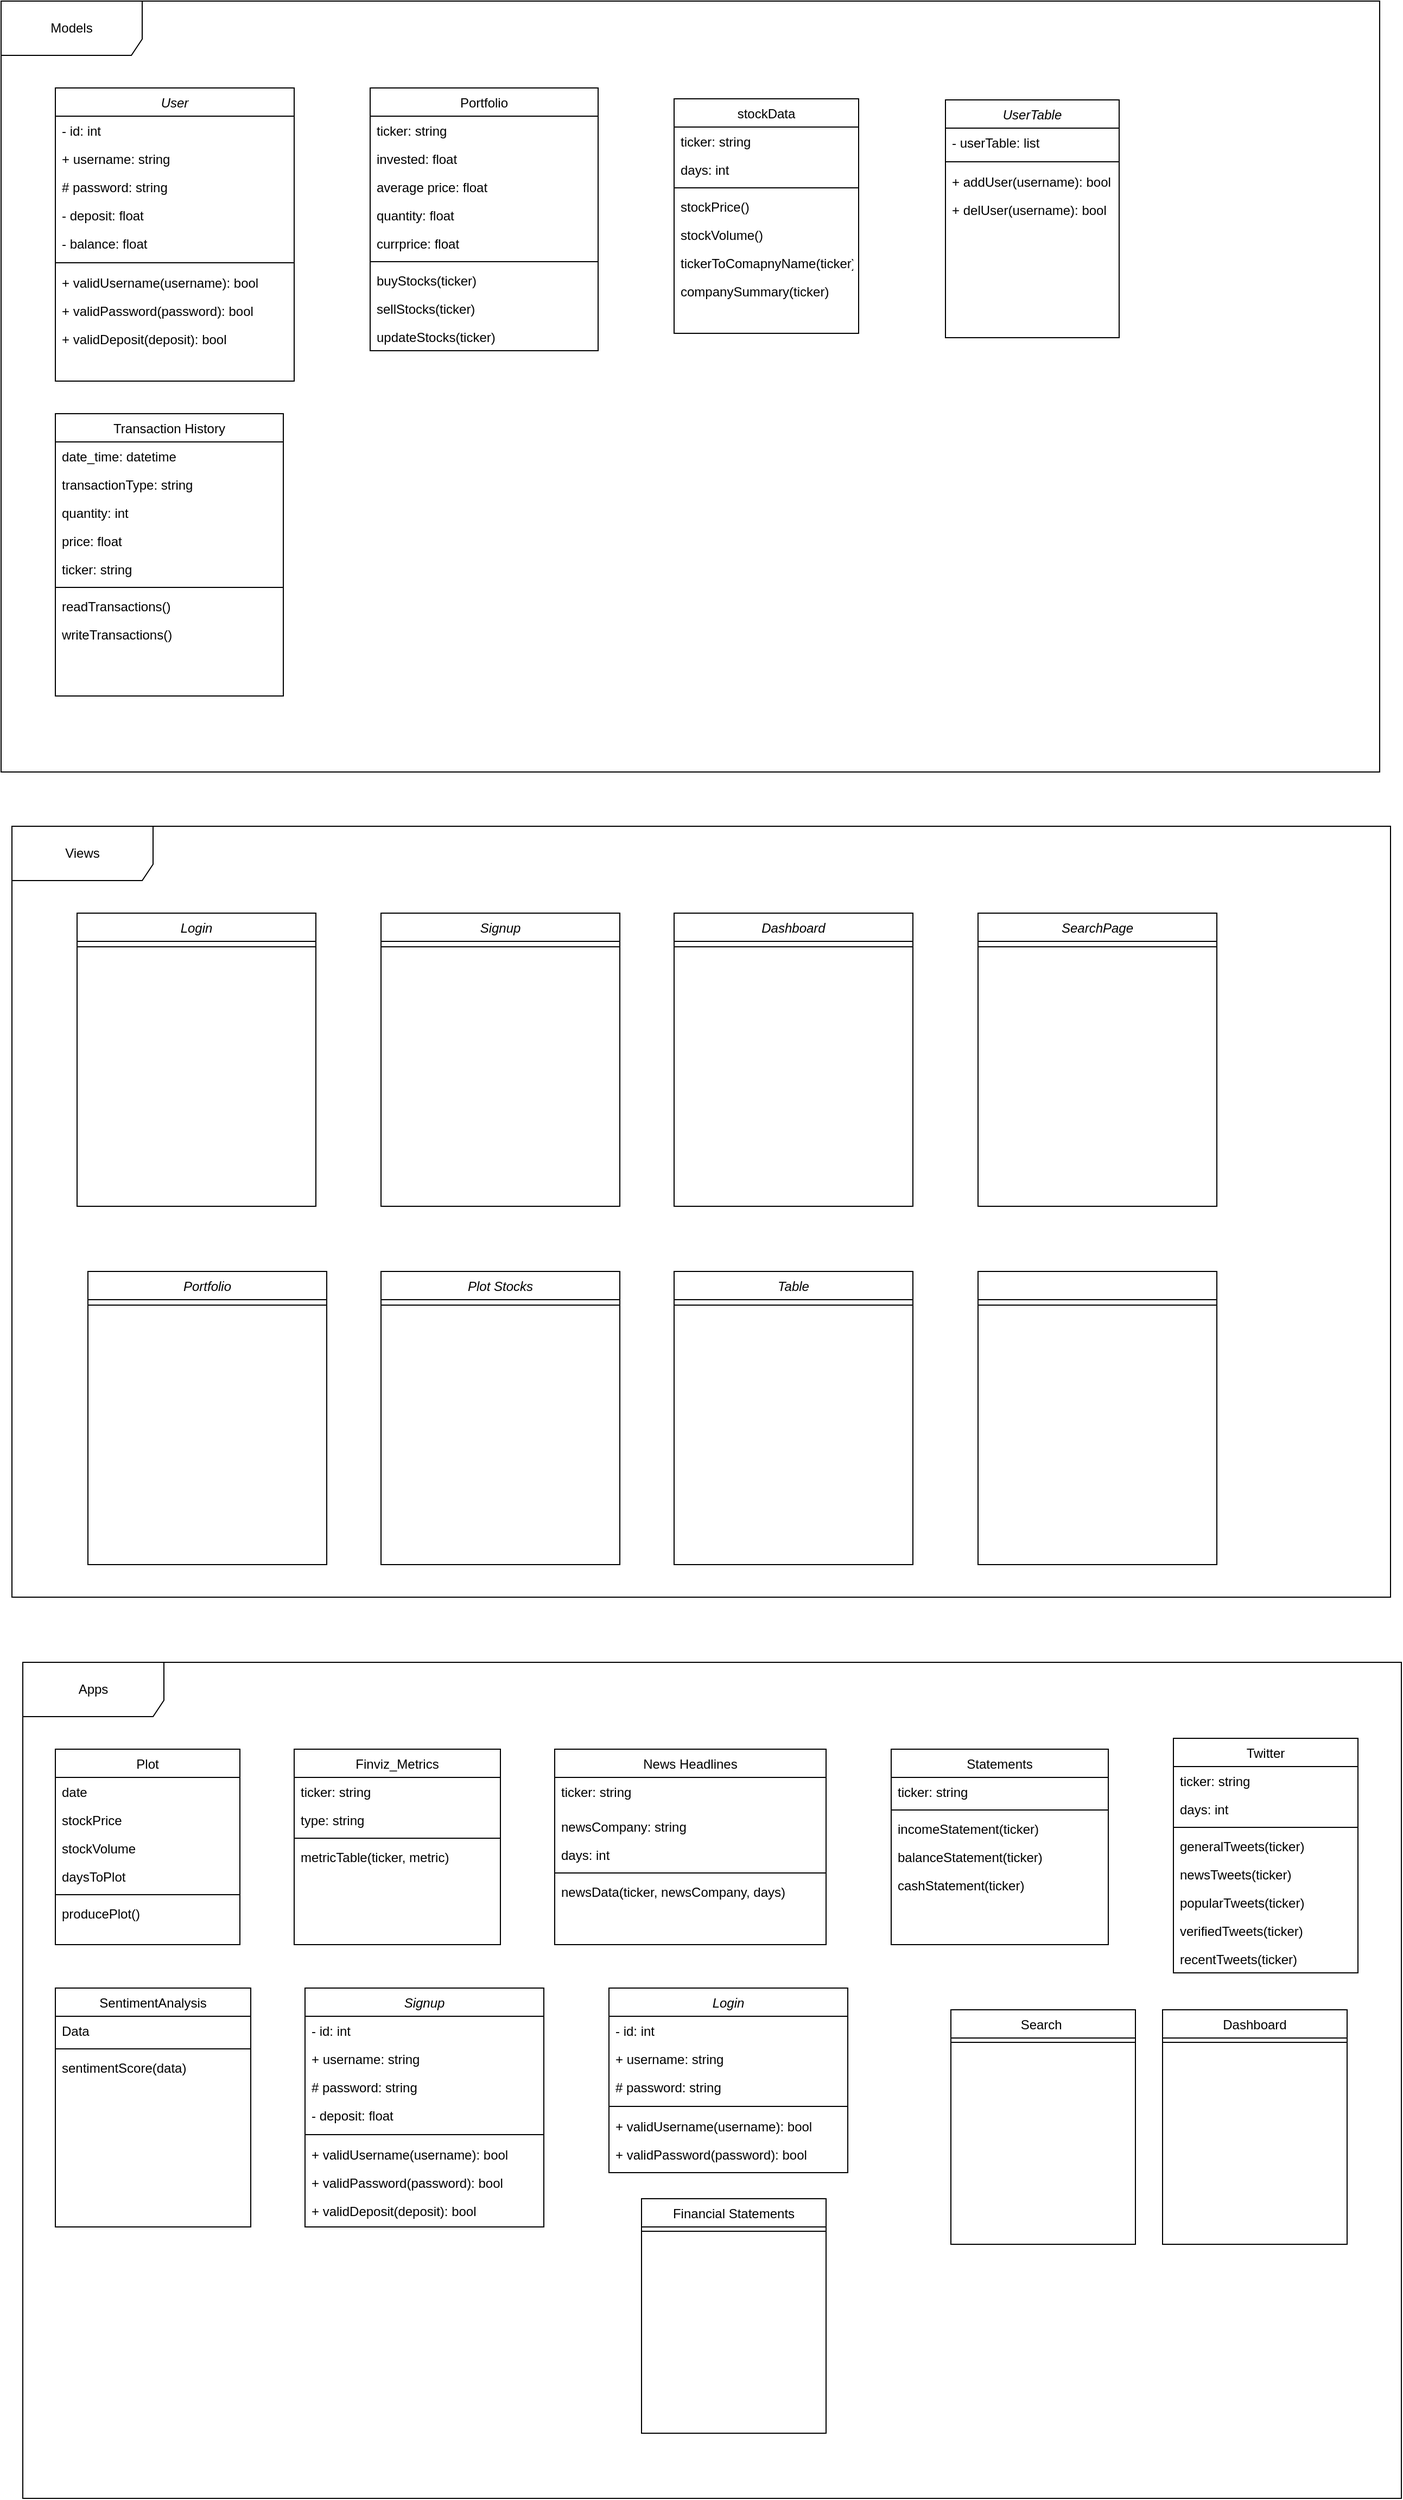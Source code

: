 <mxfile version="17.4.1" type="github">
  <diagram id="C5RBs43oDa-KdzZeNtuy" name="Page-1">
    <mxGraphModel dx="3527" dy="2120" grid="1" gridSize="10" guides="1" tooltips="1" connect="1" arrows="1" fold="1" page="1" pageScale="1" pageWidth="827" pageHeight="1169" math="0" shadow="0">
      <root>
        <mxCell id="WIyWlLk6GJQsqaUBKTNV-0" />
        <mxCell id="WIyWlLk6GJQsqaUBKTNV-1" parent="WIyWlLk6GJQsqaUBKTNV-0" />
        <mxCell id="1weRqugIdBJFa7zjLyVs-10" value="Models" style="shape=umlFrame;whiteSpace=wrap;html=1;hachureGap=4;width=130;height=50;" parent="WIyWlLk6GJQsqaUBKTNV-1" vertex="1">
          <mxGeometry x="-780" y="10" width="1270" height="710" as="geometry" />
        </mxCell>
        <mxCell id="1weRqugIdBJFa7zjLyVs-0" value="User" style="swimlane;fontStyle=2;align=center;verticalAlign=top;childLayout=stackLayout;horizontal=1;startSize=26;horizontalStack=0;resizeParent=1;resizeLast=0;collapsible=1;marginBottom=0;rounded=0;shadow=0;strokeWidth=1;" parent="WIyWlLk6GJQsqaUBKTNV-1" vertex="1">
          <mxGeometry x="-730" y="90" width="220" height="270" as="geometry">
            <mxRectangle x="220" y="120" width="160" height="26" as="alternateBounds" />
          </mxGeometry>
        </mxCell>
        <mxCell id="1weRqugIdBJFa7zjLyVs-1" value="- id: int" style="text;align=left;verticalAlign=top;spacingLeft=4;spacingRight=4;overflow=hidden;rotatable=0;points=[[0,0.5],[1,0.5]];portConstraint=eastwest;rounded=0;shadow=0;html=0;" parent="1weRqugIdBJFa7zjLyVs-0" vertex="1">
          <mxGeometry y="26" width="220" height="26" as="geometry" />
        </mxCell>
        <mxCell id="1weRqugIdBJFa7zjLyVs-2" value="+ username: string" style="text;align=left;verticalAlign=top;spacingLeft=4;spacingRight=4;overflow=hidden;rotatable=0;points=[[0,0.5],[1,0.5]];portConstraint=eastwest;" parent="1weRqugIdBJFa7zjLyVs-0" vertex="1">
          <mxGeometry y="52" width="220" height="26" as="geometry" />
        </mxCell>
        <mxCell id="1weRqugIdBJFa7zjLyVs-3" value="# password: string" style="text;align=left;verticalAlign=top;spacingLeft=4;spacingRight=4;overflow=hidden;rotatable=0;points=[[0,0.5],[1,0.5]];portConstraint=eastwest;rounded=0;shadow=0;html=0;" parent="1weRqugIdBJFa7zjLyVs-0" vertex="1">
          <mxGeometry y="78" width="220" height="26" as="geometry" />
        </mxCell>
        <mxCell id="1weRqugIdBJFa7zjLyVs-4" value="- deposit: float&#xa;" style="text;align=left;verticalAlign=top;spacingLeft=4;spacingRight=4;overflow=hidden;rotatable=0;points=[[0,0.5],[1,0.5]];portConstraint=eastwest;rounded=0;shadow=0;html=0;" parent="1weRqugIdBJFa7zjLyVs-0" vertex="1">
          <mxGeometry y="104" width="220" height="26" as="geometry" />
        </mxCell>
        <mxCell id="1weRqugIdBJFa7zjLyVs-11" value="- balance: float" style="text;align=left;verticalAlign=top;spacingLeft=4;spacingRight=4;overflow=hidden;rotatable=0;points=[[0,0.5],[1,0.5]];portConstraint=eastwest;rounded=0;shadow=0;html=0;" parent="1weRqugIdBJFa7zjLyVs-0" vertex="1">
          <mxGeometry y="130" width="220" height="26" as="geometry" />
        </mxCell>
        <mxCell id="1weRqugIdBJFa7zjLyVs-5" value="" style="line;html=1;strokeWidth=1;align=left;verticalAlign=middle;spacingTop=-1;spacingLeft=3;spacingRight=3;rotatable=0;labelPosition=right;points=[];portConstraint=eastwest;" parent="1weRqugIdBJFa7zjLyVs-0" vertex="1">
          <mxGeometry y="156" width="220" height="10" as="geometry" />
        </mxCell>
        <mxCell id="1weRqugIdBJFa7zjLyVs-6" value="+ validUsername(username): bool&#xa;" style="text;align=left;verticalAlign=top;spacingLeft=4;spacingRight=4;overflow=hidden;rotatable=0;points=[[0,0.5],[1,0.5]];portConstraint=eastwest;" parent="1weRqugIdBJFa7zjLyVs-0" vertex="1">
          <mxGeometry y="166" width="220" height="26" as="geometry" />
        </mxCell>
        <mxCell id="1weRqugIdBJFa7zjLyVs-7" value="+ validPassword(password): bool&#xa;" style="text;align=left;verticalAlign=top;spacingLeft=4;spacingRight=4;overflow=hidden;rotatable=0;points=[[0,0.5],[1,0.5]];portConstraint=eastwest;" parent="1weRqugIdBJFa7zjLyVs-0" vertex="1">
          <mxGeometry y="192" width="220" height="26" as="geometry" />
        </mxCell>
        <mxCell id="1weRqugIdBJFa7zjLyVs-8" value="+ validDeposit(deposit): bool&#xa;" style="text;align=left;verticalAlign=top;spacingLeft=4;spacingRight=4;overflow=hidden;rotatable=0;points=[[0,0.5],[1,0.5]];portConstraint=eastwest;" parent="1weRqugIdBJFa7zjLyVs-0" vertex="1">
          <mxGeometry y="218" width="220" height="26" as="geometry" />
        </mxCell>
        <mxCell id="1weRqugIdBJFa7zjLyVs-22" value="Portfolio&#xa;" style="swimlane;fontStyle=0;align=center;verticalAlign=top;childLayout=stackLayout;horizontal=1;startSize=26;horizontalStack=0;resizeParent=1;resizeLast=0;collapsible=1;marginBottom=0;rounded=0;shadow=0;strokeWidth=1;" parent="WIyWlLk6GJQsqaUBKTNV-1" vertex="1">
          <mxGeometry x="-440" y="90" width="210" height="242" as="geometry">
            <mxRectangle x="550" y="140" width="160" height="26" as="alternateBounds" />
          </mxGeometry>
        </mxCell>
        <mxCell id="1weRqugIdBJFa7zjLyVs-23" value="ticker: string" style="text;align=left;verticalAlign=top;spacingLeft=4;spacingRight=4;overflow=hidden;rotatable=0;points=[[0,0.5],[1,0.5]];portConstraint=eastwest;" parent="1weRqugIdBJFa7zjLyVs-22" vertex="1">
          <mxGeometry y="26" width="210" height="26" as="geometry" />
        </mxCell>
        <mxCell id="1weRqugIdBJFa7zjLyVs-24" value="invested: float" style="text;align=left;verticalAlign=top;spacingLeft=4;spacingRight=4;overflow=hidden;rotatable=0;points=[[0,0.5],[1,0.5]];portConstraint=eastwest;rounded=0;shadow=0;html=0;" parent="1weRqugIdBJFa7zjLyVs-22" vertex="1">
          <mxGeometry y="52" width="210" height="26" as="geometry" />
        </mxCell>
        <mxCell id="1weRqugIdBJFa7zjLyVs-25" value="average price: float" style="text;align=left;verticalAlign=top;spacingLeft=4;spacingRight=4;overflow=hidden;rotatable=0;points=[[0,0.5],[1,0.5]];portConstraint=eastwest;rounded=0;shadow=0;html=0;" parent="1weRqugIdBJFa7zjLyVs-22" vertex="1">
          <mxGeometry y="78" width="210" height="26" as="geometry" />
        </mxCell>
        <mxCell id="1weRqugIdBJFa7zjLyVs-26" value="quantity: float" style="text;align=left;verticalAlign=top;spacingLeft=4;spacingRight=4;overflow=hidden;rotatable=0;points=[[0,0.5],[1,0.5]];portConstraint=eastwest;rounded=0;shadow=0;html=0;" parent="1weRqugIdBJFa7zjLyVs-22" vertex="1">
          <mxGeometry y="104" width="210" height="26" as="geometry" />
        </mxCell>
        <mxCell id="1weRqugIdBJFa7zjLyVs-27" value="currprice: float" style="text;align=left;verticalAlign=top;spacingLeft=4;spacingRight=4;overflow=hidden;rotatable=0;points=[[0,0.5],[1,0.5]];portConstraint=eastwest;rounded=0;shadow=0;html=0;" parent="1weRqugIdBJFa7zjLyVs-22" vertex="1">
          <mxGeometry y="130" width="210" height="26" as="geometry" />
        </mxCell>
        <mxCell id="1weRqugIdBJFa7zjLyVs-28" value="" style="line;html=1;strokeWidth=1;align=left;verticalAlign=middle;spacingTop=-1;spacingLeft=3;spacingRight=3;rotatable=0;labelPosition=right;points=[];portConstraint=eastwest;" parent="1weRqugIdBJFa7zjLyVs-22" vertex="1">
          <mxGeometry y="156" width="210" height="8" as="geometry" />
        </mxCell>
        <mxCell id="1weRqugIdBJFa7zjLyVs-29" value="buyStocks(ticker)" style="text;align=left;verticalAlign=top;spacingLeft=4;spacingRight=4;overflow=hidden;rotatable=0;points=[[0,0.5],[1,0.5]];portConstraint=eastwest;" parent="1weRqugIdBJFa7zjLyVs-22" vertex="1">
          <mxGeometry y="164" width="210" height="26" as="geometry" />
        </mxCell>
        <mxCell id="1weRqugIdBJFa7zjLyVs-30" value="sellStocks(ticker)" style="text;align=left;verticalAlign=top;spacingLeft=4;spacingRight=4;overflow=hidden;rotatable=0;points=[[0,0.5],[1,0.5]];portConstraint=eastwest;" parent="1weRqugIdBJFa7zjLyVs-22" vertex="1">
          <mxGeometry y="190" width="210" height="26" as="geometry" />
        </mxCell>
        <mxCell id="1weRqugIdBJFa7zjLyVs-31" value="updateStocks(ticker)" style="text;align=left;verticalAlign=top;spacingLeft=4;spacingRight=4;overflow=hidden;rotatable=0;points=[[0,0.5],[1,0.5]];portConstraint=eastwest;" parent="1weRqugIdBJFa7zjLyVs-22" vertex="1">
          <mxGeometry y="216" width="210" height="26" as="geometry" />
        </mxCell>
        <mxCell id="1weRqugIdBJFa7zjLyVs-33" value="stockData" style="swimlane;fontStyle=0;align=center;verticalAlign=top;childLayout=stackLayout;horizontal=1;startSize=26;horizontalStack=0;resizeParent=1;resizeLast=0;collapsible=1;marginBottom=0;rounded=0;shadow=0;strokeWidth=1;" parent="WIyWlLk6GJQsqaUBKTNV-1" vertex="1">
          <mxGeometry x="-160" y="100" width="170" height="216" as="geometry">
            <mxRectangle x="340" y="380" width="170" height="26" as="alternateBounds" />
          </mxGeometry>
        </mxCell>
        <mxCell id="1weRqugIdBJFa7zjLyVs-34" value="ticker: string" style="text;align=left;verticalAlign=top;spacingLeft=4;spacingRight=4;overflow=hidden;rotatable=0;points=[[0,0.5],[1,0.5]];portConstraint=eastwest;" parent="1weRqugIdBJFa7zjLyVs-33" vertex="1">
          <mxGeometry y="26" width="170" height="26" as="geometry" />
        </mxCell>
        <mxCell id="1weRqugIdBJFa7zjLyVs-35" value="days: int" style="text;align=left;verticalAlign=top;spacingLeft=4;spacingRight=4;overflow=hidden;rotatable=0;points=[[0,0.5],[1,0.5]];portConstraint=eastwest;" parent="1weRqugIdBJFa7zjLyVs-33" vertex="1">
          <mxGeometry y="52" width="170" height="26" as="geometry" />
        </mxCell>
        <mxCell id="1weRqugIdBJFa7zjLyVs-36" value="" style="line;html=1;strokeWidth=1;align=left;verticalAlign=middle;spacingTop=-1;spacingLeft=3;spacingRight=3;rotatable=0;labelPosition=right;points=[];portConstraint=eastwest;" parent="1weRqugIdBJFa7zjLyVs-33" vertex="1">
          <mxGeometry y="78" width="170" height="8" as="geometry" />
        </mxCell>
        <mxCell id="1weRqugIdBJFa7zjLyVs-37" value="stockPrice()" style="text;align=left;verticalAlign=top;spacingLeft=4;spacingRight=4;overflow=hidden;rotatable=0;points=[[0,0.5],[1,0.5]];portConstraint=eastwest;" parent="1weRqugIdBJFa7zjLyVs-33" vertex="1">
          <mxGeometry y="86" width="170" height="26" as="geometry" />
        </mxCell>
        <mxCell id="1weRqugIdBJFa7zjLyVs-38" value="stockVolume()" style="text;align=left;verticalAlign=top;spacingLeft=4;spacingRight=4;overflow=hidden;rotatable=0;points=[[0,0.5],[1,0.5]];portConstraint=eastwest;" parent="1weRqugIdBJFa7zjLyVs-33" vertex="1">
          <mxGeometry y="112" width="170" height="26" as="geometry" />
        </mxCell>
        <mxCell id="1weRqugIdBJFa7zjLyVs-39" value="tickerToComapnyName(ticker)" style="text;align=left;verticalAlign=top;spacingLeft=4;spacingRight=4;overflow=hidden;rotatable=0;points=[[0,0.5],[1,0.5]];portConstraint=eastwest;" parent="1weRqugIdBJFa7zjLyVs-33" vertex="1">
          <mxGeometry y="138" width="170" height="26" as="geometry" />
        </mxCell>
        <mxCell id="1weRqugIdBJFa7zjLyVs-40" value="companySummary(ticker)" style="text;align=left;verticalAlign=top;spacingLeft=4;spacingRight=4;overflow=hidden;rotatable=0;points=[[0,0.5],[1,0.5]];portConstraint=eastwest;" parent="1weRqugIdBJFa7zjLyVs-33" vertex="1">
          <mxGeometry y="164" width="170" height="26" as="geometry" />
        </mxCell>
        <mxCell id="1weRqugIdBJFa7zjLyVs-41" value="UserTable" style="swimlane;fontStyle=2;align=center;verticalAlign=top;childLayout=stackLayout;horizontal=1;startSize=26;horizontalStack=0;resizeParent=1;resizeLast=0;collapsible=1;marginBottom=0;rounded=0;shadow=0;strokeWidth=1;" parent="WIyWlLk6GJQsqaUBKTNV-1" vertex="1">
          <mxGeometry x="90" y="101" width="160" height="219" as="geometry">
            <mxRectangle x="220" y="120" width="160" height="26" as="alternateBounds" />
          </mxGeometry>
        </mxCell>
        <mxCell id="1weRqugIdBJFa7zjLyVs-42" value="- userTable: list" style="text;align=left;verticalAlign=top;spacingLeft=4;spacingRight=4;overflow=hidden;rotatable=0;points=[[0,0.5],[1,0.5]];portConstraint=eastwest;rounded=0;shadow=0;html=0;" parent="1weRqugIdBJFa7zjLyVs-41" vertex="1">
          <mxGeometry y="26" width="160" height="26" as="geometry" />
        </mxCell>
        <mxCell id="1weRqugIdBJFa7zjLyVs-43" value="" style="line;html=1;strokeWidth=1;align=left;verticalAlign=middle;spacingTop=-1;spacingLeft=3;spacingRight=3;rotatable=0;labelPosition=right;points=[];portConstraint=eastwest;" parent="1weRqugIdBJFa7zjLyVs-41" vertex="1">
          <mxGeometry y="52" width="160" height="10" as="geometry" />
        </mxCell>
        <mxCell id="1weRqugIdBJFa7zjLyVs-44" value="+ addUser(username): bool&#xa;" style="text;align=left;verticalAlign=top;spacingLeft=4;spacingRight=4;overflow=hidden;rotatable=0;points=[[0,0.5],[1,0.5]];portConstraint=eastwest;" parent="1weRqugIdBJFa7zjLyVs-41" vertex="1">
          <mxGeometry y="62" width="160" height="26" as="geometry" />
        </mxCell>
        <mxCell id="1weRqugIdBJFa7zjLyVs-45" value="+ delUser(username): bool&#xa;" style="text;align=left;verticalAlign=top;spacingLeft=4;spacingRight=4;overflow=hidden;rotatable=0;points=[[0,0.5],[1,0.5]];portConstraint=eastwest;" parent="1weRqugIdBJFa7zjLyVs-41" vertex="1">
          <mxGeometry y="88" width="160" height="26" as="geometry" />
        </mxCell>
        <mxCell id="1weRqugIdBJFa7zjLyVs-46" value="Views" style="shape=umlFrame;whiteSpace=wrap;html=1;hachureGap=4;width=130;height=50;" parent="WIyWlLk6GJQsqaUBKTNV-1" vertex="1">
          <mxGeometry x="-770" y="770" width="1270" height="710" as="geometry" />
        </mxCell>
        <mxCell id="1weRqugIdBJFa7zjLyVs-47" value="Portfolio" style="swimlane;fontStyle=2;align=center;verticalAlign=top;childLayout=stackLayout;horizontal=1;startSize=26;horizontalStack=0;resizeParent=1;resizeLast=0;collapsible=1;marginBottom=0;rounded=0;shadow=0;strokeWidth=1;" parent="WIyWlLk6GJQsqaUBKTNV-1" vertex="1">
          <mxGeometry x="-700" y="1180" width="220" height="270" as="geometry">
            <mxRectangle x="220" y="120" width="160" height="26" as="alternateBounds" />
          </mxGeometry>
        </mxCell>
        <mxCell id="1weRqugIdBJFa7zjLyVs-54" value="" style="line;html=1;strokeWidth=1;align=left;verticalAlign=middle;spacingTop=-1;spacingLeft=3;spacingRight=3;rotatable=0;labelPosition=right;points=[];portConstraint=eastwest;" parent="1weRqugIdBJFa7zjLyVs-47" vertex="1">
          <mxGeometry y="26" width="220" height="10" as="geometry" />
        </mxCell>
        <mxCell id="1weRqugIdBJFa7zjLyVs-81" value="Login" style="swimlane;fontStyle=2;align=center;verticalAlign=top;childLayout=stackLayout;horizontal=1;startSize=26;horizontalStack=0;resizeParent=1;resizeLast=0;collapsible=1;marginBottom=0;rounded=0;shadow=0;strokeWidth=1;" parent="WIyWlLk6GJQsqaUBKTNV-1" vertex="1">
          <mxGeometry x="-710" y="850" width="220" height="270" as="geometry">
            <mxRectangle x="220" y="120" width="160" height="26" as="alternateBounds" />
          </mxGeometry>
        </mxCell>
        <mxCell id="1weRqugIdBJFa7zjLyVs-82" value="" style="line;html=1;strokeWidth=1;align=left;verticalAlign=middle;spacingTop=-1;spacingLeft=3;spacingRight=3;rotatable=0;labelPosition=right;points=[];portConstraint=eastwest;" parent="1weRqugIdBJFa7zjLyVs-81" vertex="1">
          <mxGeometry y="26" width="220" height="10" as="geometry" />
        </mxCell>
        <mxCell id="1weRqugIdBJFa7zjLyVs-83" value="Signup" style="swimlane;fontStyle=2;align=center;verticalAlign=top;childLayout=stackLayout;horizontal=1;startSize=26;horizontalStack=0;resizeParent=1;resizeLast=0;collapsible=1;marginBottom=0;rounded=0;shadow=0;strokeWidth=1;" parent="WIyWlLk6GJQsqaUBKTNV-1" vertex="1">
          <mxGeometry x="-430" y="850" width="220" height="270" as="geometry">
            <mxRectangle x="220" y="120" width="160" height="26" as="alternateBounds" />
          </mxGeometry>
        </mxCell>
        <mxCell id="1weRqugIdBJFa7zjLyVs-84" value="" style="line;html=1;strokeWidth=1;align=left;verticalAlign=middle;spacingTop=-1;spacingLeft=3;spacingRight=3;rotatable=0;labelPosition=right;points=[];portConstraint=eastwest;" parent="1weRqugIdBJFa7zjLyVs-83" vertex="1">
          <mxGeometry y="26" width="220" height="10" as="geometry" />
        </mxCell>
        <mxCell id="1weRqugIdBJFa7zjLyVs-85" value="SearchPage" style="swimlane;fontStyle=2;align=center;verticalAlign=top;childLayout=stackLayout;horizontal=1;startSize=26;horizontalStack=0;resizeParent=1;resizeLast=0;collapsible=1;marginBottom=0;rounded=0;shadow=0;strokeWidth=1;" parent="WIyWlLk6GJQsqaUBKTNV-1" vertex="1">
          <mxGeometry x="120" y="850" width="220" height="270" as="geometry">
            <mxRectangle x="220" y="120" width="160" height="26" as="alternateBounds" />
          </mxGeometry>
        </mxCell>
        <mxCell id="1weRqugIdBJFa7zjLyVs-86" value="" style="line;html=1;strokeWidth=1;align=left;verticalAlign=middle;spacingTop=-1;spacingLeft=3;spacingRight=3;rotatable=0;labelPosition=right;points=[];portConstraint=eastwest;" parent="1weRqugIdBJFa7zjLyVs-85" vertex="1">
          <mxGeometry y="26" width="220" height="10" as="geometry" />
        </mxCell>
        <mxCell id="1weRqugIdBJFa7zjLyVs-87" value="Dashboard" style="swimlane;fontStyle=2;align=center;verticalAlign=top;childLayout=stackLayout;horizontal=1;startSize=26;horizontalStack=0;resizeParent=1;resizeLast=0;collapsible=1;marginBottom=0;rounded=0;shadow=0;strokeWidth=1;" parent="WIyWlLk6GJQsqaUBKTNV-1" vertex="1">
          <mxGeometry x="-160" y="850" width="220" height="270" as="geometry">
            <mxRectangle x="220" y="120" width="160" height="26" as="alternateBounds" />
          </mxGeometry>
        </mxCell>
        <mxCell id="1weRqugIdBJFa7zjLyVs-88" value="" style="line;html=1;strokeWidth=1;align=left;verticalAlign=middle;spacingTop=-1;spacingLeft=3;spacingRight=3;rotatable=0;labelPosition=right;points=[];portConstraint=eastwest;" parent="1weRqugIdBJFa7zjLyVs-87" vertex="1">
          <mxGeometry y="26" width="220" height="10" as="geometry" />
        </mxCell>
        <mxCell id="1weRqugIdBJFa7zjLyVs-90" value="Apps" style="shape=umlFrame;whiteSpace=wrap;html=1;hachureGap=4;width=130;height=50;" parent="WIyWlLk6GJQsqaUBKTNV-1" vertex="1">
          <mxGeometry x="-760" y="1540" width="1270" height="770" as="geometry" />
        </mxCell>
        <mxCell id="1weRqugIdBJFa7zjLyVs-91" value="Plot" style="swimlane;fontStyle=0;align=center;verticalAlign=top;childLayout=stackLayout;horizontal=1;startSize=26;horizontalStack=0;resizeParent=1;resizeLast=0;collapsible=1;marginBottom=0;rounded=0;shadow=0;strokeWidth=1;" parent="WIyWlLk6GJQsqaUBKTNV-1" vertex="1">
          <mxGeometry x="-730" y="1620" width="170" height="180" as="geometry">
            <mxRectangle x="340" y="380" width="170" height="26" as="alternateBounds" />
          </mxGeometry>
        </mxCell>
        <mxCell id="1weRqugIdBJFa7zjLyVs-92" value="date" style="text;align=left;verticalAlign=top;spacingLeft=4;spacingRight=4;overflow=hidden;rotatable=0;points=[[0,0.5],[1,0.5]];portConstraint=eastwest;" parent="1weRqugIdBJFa7zjLyVs-91" vertex="1">
          <mxGeometry y="26" width="170" height="26" as="geometry" />
        </mxCell>
        <mxCell id="1weRqugIdBJFa7zjLyVs-93" value="stockPrice" style="text;align=left;verticalAlign=top;spacingLeft=4;spacingRight=4;overflow=hidden;rotatable=0;points=[[0,0.5],[1,0.5]];portConstraint=eastwest;" parent="1weRqugIdBJFa7zjLyVs-91" vertex="1">
          <mxGeometry y="52" width="170" height="26" as="geometry" />
        </mxCell>
        <mxCell id="1weRqugIdBJFa7zjLyVs-94" value="stockVolume" style="text;align=left;verticalAlign=top;spacingLeft=4;spacingRight=4;overflow=hidden;rotatable=0;points=[[0,0.5],[1,0.5]];portConstraint=eastwest;" parent="1weRqugIdBJFa7zjLyVs-91" vertex="1">
          <mxGeometry y="78" width="170" height="26" as="geometry" />
        </mxCell>
        <mxCell id="1weRqugIdBJFa7zjLyVs-95" value="daysToPlot" style="text;align=left;verticalAlign=top;spacingLeft=4;spacingRight=4;overflow=hidden;rotatable=0;points=[[0,0.5],[1,0.5]];portConstraint=eastwest;" parent="1weRqugIdBJFa7zjLyVs-91" vertex="1">
          <mxGeometry y="104" width="170" height="26" as="geometry" />
        </mxCell>
        <mxCell id="1weRqugIdBJFa7zjLyVs-96" value="" style="line;html=1;strokeWidth=1;align=left;verticalAlign=middle;spacingTop=-1;spacingLeft=3;spacingRight=3;rotatable=0;labelPosition=right;points=[];portConstraint=eastwest;" parent="1weRqugIdBJFa7zjLyVs-91" vertex="1">
          <mxGeometry y="130" width="170" height="8" as="geometry" />
        </mxCell>
        <mxCell id="1weRqugIdBJFa7zjLyVs-97" value="producePlot()" style="text;align=left;verticalAlign=top;spacingLeft=4;spacingRight=4;overflow=hidden;rotatable=0;points=[[0,0.5],[1,0.5]];portConstraint=eastwest;" parent="1weRqugIdBJFa7zjLyVs-91" vertex="1">
          <mxGeometry y="138" width="170" height="26" as="geometry" />
        </mxCell>
        <mxCell id="1weRqugIdBJFa7zjLyVs-98" value="News Headlines" style="swimlane;fontStyle=0;align=center;verticalAlign=top;childLayout=stackLayout;horizontal=1;startSize=26;horizontalStack=0;resizeParent=1;resizeLast=0;collapsible=1;marginBottom=0;rounded=0;shadow=0;strokeWidth=1;" parent="WIyWlLk6GJQsqaUBKTNV-1" vertex="1">
          <mxGeometry x="-270" y="1620" width="250" height="180" as="geometry">
            <mxRectangle x="340" y="380" width="170" height="26" as="alternateBounds" />
          </mxGeometry>
        </mxCell>
        <mxCell id="1weRqugIdBJFa7zjLyVs-99" value="ticker: string" style="text;align=left;verticalAlign=top;spacingLeft=4;spacingRight=4;overflow=hidden;rotatable=0;points=[[0,0.5],[1,0.5]];portConstraint=eastwest;" parent="1weRqugIdBJFa7zjLyVs-98" vertex="1">
          <mxGeometry y="26" width="250" height="32" as="geometry" />
        </mxCell>
        <mxCell id="1weRqugIdBJFa7zjLyVs-100" value="newsCompany: string" style="text;align=left;verticalAlign=top;spacingLeft=4;spacingRight=4;overflow=hidden;rotatable=0;points=[[0,0.5],[1,0.5]];portConstraint=eastwest;" parent="1weRqugIdBJFa7zjLyVs-98" vertex="1">
          <mxGeometry y="58" width="250" height="26" as="geometry" />
        </mxCell>
        <mxCell id="1weRqugIdBJFa7zjLyVs-101" value="days: int" style="text;align=left;verticalAlign=top;spacingLeft=4;spacingRight=4;overflow=hidden;rotatable=0;points=[[0,0.5],[1,0.5]];portConstraint=eastwest;" parent="1weRqugIdBJFa7zjLyVs-98" vertex="1">
          <mxGeometry y="84" width="250" height="26" as="geometry" />
        </mxCell>
        <mxCell id="1weRqugIdBJFa7zjLyVs-102" value="" style="line;html=1;strokeWidth=1;align=left;verticalAlign=middle;spacingTop=-1;spacingLeft=3;spacingRight=3;rotatable=0;labelPosition=right;points=[];portConstraint=eastwest;" parent="1weRqugIdBJFa7zjLyVs-98" vertex="1">
          <mxGeometry y="110" width="250" height="8" as="geometry" />
        </mxCell>
        <mxCell id="1weRqugIdBJFa7zjLyVs-103" value="newsData(ticker, newsCompany, days)" style="text;align=left;verticalAlign=top;spacingLeft=4;spacingRight=4;overflow=hidden;rotatable=0;points=[[0,0.5],[1,0.5]];portConstraint=eastwest;" parent="1weRqugIdBJFa7zjLyVs-98" vertex="1">
          <mxGeometry y="118" width="250" height="26" as="geometry" />
        </mxCell>
        <mxCell id="1weRqugIdBJFa7zjLyVs-104" value="Statements" style="swimlane;fontStyle=0;align=center;verticalAlign=top;childLayout=stackLayout;horizontal=1;startSize=26;horizontalStack=0;resizeParent=1;resizeLast=0;collapsible=1;marginBottom=0;rounded=0;shadow=0;strokeWidth=1;" parent="WIyWlLk6GJQsqaUBKTNV-1" vertex="1">
          <mxGeometry x="40" y="1620" width="200" height="180" as="geometry">
            <mxRectangle x="340" y="380" width="170" height="26" as="alternateBounds" />
          </mxGeometry>
        </mxCell>
        <mxCell id="1weRqugIdBJFa7zjLyVs-105" value="ticker: string" style="text;align=left;verticalAlign=top;spacingLeft=4;spacingRight=4;overflow=hidden;rotatable=0;points=[[0,0.5],[1,0.5]];portConstraint=eastwest;" parent="1weRqugIdBJFa7zjLyVs-104" vertex="1">
          <mxGeometry y="26" width="200" height="26" as="geometry" />
        </mxCell>
        <mxCell id="1weRqugIdBJFa7zjLyVs-106" value="" style="line;html=1;strokeWidth=1;align=left;verticalAlign=middle;spacingTop=-1;spacingLeft=3;spacingRight=3;rotatable=0;labelPosition=right;points=[];portConstraint=eastwest;" parent="1weRqugIdBJFa7zjLyVs-104" vertex="1">
          <mxGeometry y="52" width="200" height="8" as="geometry" />
        </mxCell>
        <mxCell id="1weRqugIdBJFa7zjLyVs-107" value="incomeStatement(ticker)" style="text;align=left;verticalAlign=top;spacingLeft=4;spacingRight=4;overflow=hidden;rotatable=0;points=[[0,0.5],[1,0.5]];portConstraint=eastwest;" parent="1weRqugIdBJFa7zjLyVs-104" vertex="1">
          <mxGeometry y="60" width="200" height="26" as="geometry" />
        </mxCell>
        <mxCell id="1weRqugIdBJFa7zjLyVs-108" value="balanceStatement(ticker)" style="text;align=left;verticalAlign=top;spacingLeft=4;spacingRight=4;overflow=hidden;rotatable=0;points=[[0,0.5],[1,0.5]];portConstraint=eastwest;" parent="1weRqugIdBJFa7zjLyVs-104" vertex="1">
          <mxGeometry y="86" width="200" height="26" as="geometry" />
        </mxCell>
        <mxCell id="1weRqugIdBJFa7zjLyVs-109" value="cashStatement(ticker)" style="text;align=left;verticalAlign=top;spacingLeft=4;spacingRight=4;overflow=hidden;rotatable=0;points=[[0,0.5],[1,0.5]];portConstraint=eastwest;" parent="1weRqugIdBJFa7zjLyVs-104" vertex="1">
          <mxGeometry y="112" width="200" height="26" as="geometry" />
        </mxCell>
        <mxCell id="1weRqugIdBJFa7zjLyVs-110" value="Finviz_Metrics" style="swimlane;fontStyle=0;align=center;verticalAlign=top;childLayout=stackLayout;horizontal=1;startSize=26;horizontalStack=0;resizeParent=1;resizeLast=0;collapsible=1;marginBottom=0;rounded=0;shadow=0;strokeWidth=1;" parent="WIyWlLk6GJQsqaUBKTNV-1" vertex="1">
          <mxGeometry x="-510" y="1620" width="190" height="180" as="geometry">
            <mxRectangle x="340" y="380" width="170" height="26" as="alternateBounds" />
          </mxGeometry>
        </mxCell>
        <mxCell id="1weRqugIdBJFa7zjLyVs-111" value="ticker: string" style="text;align=left;verticalAlign=top;spacingLeft=4;spacingRight=4;overflow=hidden;rotatable=0;points=[[0,0.5],[1,0.5]];portConstraint=eastwest;" parent="1weRqugIdBJFa7zjLyVs-110" vertex="1">
          <mxGeometry y="26" width="190" height="26" as="geometry" />
        </mxCell>
        <mxCell id="1weRqugIdBJFa7zjLyVs-112" value="type: string" style="text;align=left;verticalAlign=top;spacingLeft=4;spacingRight=4;overflow=hidden;rotatable=0;points=[[0,0.5],[1,0.5]];portConstraint=eastwest;" parent="1weRqugIdBJFa7zjLyVs-110" vertex="1">
          <mxGeometry y="52" width="190" height="26" as="geometry" />
        </mxCell>
        <mxCell id="1weRqugIdBJFa7zjLyVs-113" value="" style="line;html=1;strokeWidth=1;align=left;verticalAlign=middle;spacingTop=-1;spacingLeft=3;spacingRight=3;rotatable=0;labelPosition=right;points=[];portConstraint=eastwest;" parent="1weRqugIdBJFa7zjLyVs-110" vertex="1">
          <mxGeometry y="78" width="190" height="8" as="geometry" />
        </mxCell>
        <mxCell id="1weRqugIdBJFa7zjLyVs-114" value="metricTable(ticker, metric)" style="text;align=left;verticalAlign=top;spacingLeft=4;spacingRight=4;overflow=hidden;rotatable=0;points=[[0,0.5],[1,0.5]];portConstraint=eastwest;" parent="1weRqugIdBJFa7zjLyVs-110" vertex="1">
          <mxGeometry y="86" width="190" height="26" as="geometry" />
        </mxCell>
        <mxCell id="1weRqugIdBJFa7zjLyVs-115" value="Twitter" style="swimlane;fontStyle=0;align=center;verticalAlign=top;childLayout=stackLayout;horizontal=1;startSize=26;horizontalStack=0;resizeParent=1;resizeLast=0;collapsible=1;marginBottom=0;rounded=0;shadow=0;strokeWidth=1;" parent="WIyWlLk6GJQsqaUBKTNV-1" vertex="1">
          <mxGeometry x="300" y="1610" width="170" height="216" as="geometry">
            <mxRectangle x="340" y="380" width="170" height="26" as="alternateBounds" />
          </mxGeometry>
        </mxCell>
        <mxCell id="1weRqugIdBJFa7zjLyVs-116" value="ticker: string" style="text;align=left;verticalAlign=top;spacingLeft=4;spacingRight=4;overflow=hidden;rotatable=0;points=[[0,0.5],[1,0.5]];portConstraint=eastwest;" parent="1weRqugIdBJFa7zjLyVs-115" vertex="1">
          <mxGeometry y="26" width="170" height="26" as="geometry" />
        </mxCell>
        <mxCell id="1weRqugIdBJFa7zjLyVs-117" value="days: int" style="text;align=left;verticalAlign=top;spacingLeft=4;spacingRight=4;overflow=hidden;rotatable=0;points=[[0,0.5],[1,0.5]];portConstraint=eastwest;" parent="1weRqugIdBJFa7zjLyVs-115" vertex="1">
          <mxGeometry y="52" width="170" height="26" as="geometry" />
        </mxCell>
        <mxCell id="1weRqugIdBJFa7zjLyVs-118" value="" style="line;html=1;strokeWidth=1;align=left;verticalAlign=middle;spacingTop=-1;spacingLeft=3;spacingRight=3;rotatable=0;labelPosition=right;points=[];portConstraint=eastwest;" parent="1weRqugIdBJFa7zjLyVs-115" vertex="1">
          <mxGeometry y="78" width="170" height="8" as="geometry" />
        </mxCell>
        <mxCell id="1weRqugIdBJFa7zjLyVs-119" value="generalTweets(ticker)" style="text;align=left;verticalAlign=top;spacingLeft=4;spacingRight=4;overflow=hidden;rotatable=0;points=[[0,0.5],[1,0.5]];portConstraint=eastwest;" parent="1weRqugIdBJFa7zjLyVs-115" vertex="1">
          <mxGeometry y="86" width="170" height="26" as="geometry" />
        </mxCell>
        <mxCell id="1weRqugIdBJFa7zjLyVs-120" value="newsTweets(ticker)" style="text;align=left;verticalAlign=top;spacingLeft=4;spacingRight=4;overflow=hidden;rotatable=0;points=[[0,0.5],[1,0.5]];portConstraint=eastwest;" parent="1weRqugIdBJFa7zjLyVs-115" vertex="1">
          <mxGeometry y="112" width="170" height="26" as="geometry" />
        </mxCell>
        <mxCell id="1weRqugIdBJFa7zjLyVs-121" value="popularTweets(ticker)" style="text;align=left;verticalAlign=top;spacingLeft=4;spacingRight=4;overflow=hidden;rotatable=0;points=[[0,0.5],[1,0.5]];portConstraint=eastwest;" parent="1weRqugIdBJFa7zjLyVs-115" vertex="1">
          <mxGeometry y="138" width="170" height="26" as="geometry" />
        </mxCell>
        <mxCell id="1weRqugIdBJFa7zjLyVs-122" value="verifiedTweets(ticker)" style="text;align=left;verticalAlign=top;spacingLeft=4;spacingRight=4;overflow=hidden;rotatable=0;points=[[0,0.5],[1,0.5]];portConstraint=eastwest;" parent="1weRqugIdBJFa7zjLyVs-115" vertex="1">
          <mxGeometry y="164" width="170" height="26" as="geometry" />
        </mxCell>
        <mxCell id="1weRqugIdBJFa7zjLyVs-123" value="recentTweets(ticker)" style="text;align=left;verticalAlign=top;spacingLeft=4;spacingRight=4;overflow=hidden;rotatable=0;points=[[0,0.5],[1,0.5]];portConstraint=eastwest;" parent="1weRqugIdBJFa7zjLyVs-115" vertex="1">
          <mxGeometry y="190" width="170" height="26" as="geometry" />
        </mxCell>
        <mxCell id="1weRqugIdBJFa7zjLyVs-124" value="SentimentAnalysis" style="swimlane;fontStyle=0;align=center;verticalAlign=top;childLayout=stackLayout;horizontal=1;startSize=26;horizontalStack=0;resizeParent=1;resizeLast=0;collapsible=1;marginBottom=0;rounded=0;shadow=0;strokeWidth=1;" parent="WIyWlLk6GJQsqaUBKTNV-1" vertex="1">
          <mxGeometry x="-730" y="1840" width="180" height="220" as="geometry">
            <mxRectangle x="130" y="380" width="160" height="26" as="alternateBounds" />
          </mxGeometry>
        </mxCell>
        <mxCell id="1weRqugIdBJFa7zjLyVs-125" value="Data" style="text;align=left;verticalAlign=top;spacingLeft=4;spacingRight=4;overflow=hidden;rotatable=0;points=[[0,0.5],[1,0.5]];portConstraint=eastwest;" parent="1weRqugIdBJFa7zjLyVs-124" vertex="1">
          <mxGeometry y="26" width="180" height="26" as="geometry" />
        </mxCell>
        <mxCell id="1weRqugIdBJFa7zjLyVs-126" value="" style="line;html=1;strokeWidth=1;align=left;verticalAlign=middle;spacingTop=-1;spacingLeft=3;spacingRight=3;rotatable=0;labelPosition=right;points=[];portConstraint=eastwest;" parent="1weRqugIdBJFa7zjLyVs-124" vertex="1">
          <mxGeometry y="52" width="180" height="8" as="geometry" />
        </mxCell>
        <mxCell id="1weRqugIdBJFa7zjLyVs-127" value="sentimentScore(data)" style="text;align=left;verticalAlign=top;spacingLeft=4;spacingRight=4;overflow=hidden;rotatable=0;points=[[0,0.5],[1,0.5]];portConstraint=eastwest;" parent="1weRqugIdBJFa7zjLyVs-124" vertex="1">
          <mxGeometry y="60" width="180" height="26" as="geometry" />
        </mxCell>
        <mxCell id="1weRqugIdBJFa7zjLyVs-128" value="Transaction History" style="swimlane;fontStyle=0;align=center;verticalAlign=top;childLayout=stackLayout;horizontal=1;startSize=26;horizontalStack=0;resizeParent=1;resizeLast=0;collapsible=1;marginBottom=0;rounded=0;shadow=0;strokeWidth=1;" parent="WIyWlLk6GJQsqaUBKTNV-1" vertex="1">
          <mxGeometry x="-730" y="390" width="210" height="260" as="geometry">
            <mxRectangle x="340" y="380" width="170" height="26" as="alternateBounds" />
          </mxGeometry>
        </mxCell>
        <mxCell id="1weRqugIdBJFa7zjLyVs-129" value="date_time: datetime" style="text;align=left;verticalAlign=top;spacingLeft=4;spacingRight=4;overflow=hidden;rotatable=0;points=[[0,0.5],[1,0.5]];portConstraint=eastwest;" parent="1weRqugIdBJFa7zjLyVs-128" vertex="1">
          <mxGeometry y="26" width="210" height="26" as="geometry" />
        </mxCell>
        <mxCell id="1weRqugIdBJFa7zjLyVs-130" value="transactionType: string" style="text;align=left;verticalAlign=top;spacingLeft=4;spacingRight=4;overflow=hidden;rotatable=0;points=[[0,0.5],[1,0.5]];portConstraint=eastwest;" parent="1weRqugIdBJFa7zjLyVs-128" vertex="1">
          <mxGeometry y="52" width="210" height="26" as="geometry" />
        </mxCell>
        <mxCell id="1weRqugIdBJFa7zjLyVs-131" value="quantity: int" style="text;align=left;verticalAlign=top;spacingLeft=4;spacingRight=4;overflow=hidden;rotatable=0;points=[[0,0.5],[1,0.5]];portConstraint=eastwest;" parent="1weRqugIdBJFa7zjLyVs-128" vertex="1">
          <mxGeometry y="78" width="210" height="26" as="geometry" />
        </mxCell>
        <mxCell id="1weRqugIdBJFa7zjLyVs-132" value="price: float" style="text;align=left;verticalAlign=top;spacingLeft=4;spacingRight=4;overflow=hidden;rotatable=0;points=[[0,0.5],[1,0.5]];portConstraint=eastwest;" parent="1weRqugIdBJFa7zjLyVs-128" vertex="1">
          <mxGeometry y="104" width="210" height="26" as="geometry" />
        </mxCell>
        <mxCell id="1weRqugIdBJFa7zjLyVs-133" value="ticker: string" style="text;align=left;verticalAlign=top;spacingLeft=4;spacingRight=4;overflow=hidden;rotatable=0;points=[[0,0.5],[1,0.5]];portConstraint=eastwest;" parent="1weRqugIdBJFa7zjLyVs-128" vertex="1">
          <mxGeometry y="130" width="210" height="26" as="geometry" />
        </mxCell>
        <mxCell id="1weRqugIdBJFa7zjLyVs-134" value="" style="line;html=1;strokeWidth=1;align=left;verticalAlign=middle;spacingTop=-1;spacingLeft=3;spacingRight=3;rotatable=0;labelPosition=right;points=[];portConstraint=eastwest;" parent="1weRqugIdBJFa7zjLyVs-128" vertex="1">
          <mxGeometry y="156" width="210" height="8" as="geometry" />
        </mxCell>
        <mxCell id="1weRqugIdBJFa7zjLyVs-135" value="readTransactions()" style="text;align=left;verticalAlign=top;spacingLeft=4;spacingRight=4;overflow=hidden;rotatable=0;points=[[0,0.5],[1,0.5]];portConstraint=eastwest;" parent="1weRqugIdBJFa7zjLyVs-128" vertex="1">
          <mxGeometry y="164" width="210" height="26" as="geometry" />
        </mxCell>
        <mxCell id="1weRqugIdBJFa7zjLyVs-136" value="writeTransactions()" style="text;align=left;verticalAlign=top;spacingLeft=4;spacingRight=4;overflow=hidden;rotatable=0;points=[[0,0.5],[1,0.5]];portConstraint=eastwest;" parent="1weRqugIdBJFa7zjLyVs-128" vertex="1">
          <mxGeometry y="190" width="210" height="26" as="geometry" />
        </mxCell>
        <mxCell id="1weRqugIdBJFa7zjLyVs-162" value="Login" style="swimlane;fontStyle=2;align=center;verticalAlign=top;childLayout=stackLayout;horizontal=1;startSize=26;horizontalStack=0;resizeParent=1;resizeLast=0;collapsible=1;marginBottom=0;rounded=0;shadow=0;strokeWidth=1;" parent="WIyWlLk6GJQsqaUBKTNV-1" vertex="1">
          <mxGeometry x="-220" y="1840" width="220" height="170" as="geometry">
            <mxRectangle x="220" y="120" width="160" height="26" as="alternateBounds" />
          </mxGeometry>
        </mxCell>
        <mxCell id="1weRqugIdBJFa7zjLyVs-163" value="- id: int" style="text;align=left;verticalAlign=top;spacingLeft=4;spacingRight=4;overflow=hidden;rotatable=0;points=[[0,0.5],[1,0.5]];portConstraint=eastwest;rounded=0;shadow=0;html=0;" parent="1weRqugIdBJFa7zjLyVs-162" vertex="1">
          <mxGeometry y="26" width="220" height="26" as="geometry" />
        </mxCell>
        <mxCell id="1weRqugIdBJFa7zjLyVs-164" value="+ username: string" style="text;align=left;verticalAlign=top;spacingLeft=4;spacingRight=4;overflow=hidden;rotatable=0;points=[[0,0.5],[1,0.5]];portConstraint=eastwest;" parent="1weRqugIdBJFa7zjLyVs-162" vertex="1">
          <mxGeometry y="52" width="220" height="26" as="geometry" />
        </mxCell>
        <mxCell id="1weRqugIdBJFa7zjLyVs-165" value="# password: string" style="text;align=left;verticalAlign=top;spacingLeft=4;spacingRight=4;overflow=hidden;rotatable=0;points=[[0,0.5],[1,0.5]];portConstraint=eastwest;rounded=0;shadow=0;html=0;" parent="1weRqugIdBJFa7zjLyVs-162" vertex="1">
          <mxGeometry y="78" width="220" height="26" as="geometry" />
        </mxCell>
        <mxCell id="1weRqugIdBJFa7zjLyVs-166" value="" style="line;html=1;strokeWidth=1;align=left;verticalAlign=middle;spacingTop=-1;spacingLeft=3;spacingRight=3;rotatable=0;labelPosition=right;points=[];portConstraint=eastwest;" parent="1weRqugIdBJFa7zjLyVs-162" vertex="1">
          <mxGeometry y="104" width="220" height="10" as="geometry" />
        </mxCell>
        <mxCell id="1weRqugIdBJFa7zjLyVs-167" value="+ validUsername(username): bool&#xa;" style="text;align=left;verticalAlign=top;spacingLeft=4;spacingRight=4;overflow=hidden;rotatable=0;points=[[0,0.5],[1,0.5]];portConstraint=eastwest;" parent="1weRqugIdBJFa7zjLyVs-162" vertex="1">
          <mxGeometry y="114" width="220" height="26" as="geometry" />
        </mxCell>
        <mxCell id="1weRqugIdBJFa7zjLyVs-168" value="+ validPassword(password): bool&#xa;" style="text;align=left;verticalAlign=top;spacingLeft=4;spacingRight=4;overflow=hidden;rotatable=0;points=[[0,0.5],[1,0.5]];portConstraint=eastwest;" parent="1weRqugIdBJFa7zjLyVs-162" vertex="1">
          <mxGeometry y="140" width="220" height="26" as="geometry" />
        </mxCell>
        <mxCell id="1weRqugIdBJFa7zjLyVs-169" value="Signup" style="swimlane;fontStyle=2;align=center;verticalAlign=top;childLayout=stackLayout;horizontal=1;startSize=26;horizontalStack=0;resizeParent=1;resizeLast=0;collapsible=1;marginBottom=0;rounded=0;shadow=0;strokeWidth=1;" parent="WIyWlLk6GJQsqaUBKTNV-1" vertex="1">
          <mxGeometry x="-500" y="1840" width="220" height="220" as="geometry">
            <mxRectangle x="220" y="120" width="160" height="26" as="alternateBounds" />
          </mxGeometry>
        </mxCell>
        <mxCell id="1weRqugIdBJFa7zjLyVs-170" value="- id: int" style="text;align=left;verticalAlign=top;spacingLeft=4;spacingRight=4;overflow=hidden;rotatable=0;points=[[0,0.5],[1,0.5]];portConstraint=eastwest;rounded=0;shadow=0;html=0;" parent="1weRqugIdBJFa7zjLyVs-169" vertex="1">
          <mxGeometry y="26" width="220" height="26" as="geometry" />
        </mxCell>
        <mxCell id="1weRqugIdBJFa7zjLyVs-171" value="+ username: string" style="text;align=left;verticalAlign=top;spacingLeft=4;spacingRight=4;overflow=hidden;rotatable=0;points=[[0,0.5],[1,0.5]];portConstraint=eastwest;" parent="1weRqugIdBJFa7zjLyVs-169" vertex="1">
          <mxGeometry y="52" width="220" height="26" as="geometry" />
        </mxCell>
        <mxCell id="1weRqugIdBJFa7zjLyVs-172" value="# password: string" style="text;align=left;verticalAlign=top;spacingLeft=4;spacingRight=4;overflow=hidden;rotatable=0;points=[[0,0.5],[1,0.5]];portConstraint=eastwest;rounded=0;shadow=0;html=0;" parent="1weRqugIdBJFa7zjLyVs-169" vertex="1">
          <mxGeometry y="78" width="220" height="26" as="geometry" />
        </mxCell>
        <mxCell id="1weRqugIdBJFa7zjLyVs-173" value="- deposit: float&#xa;" style="text;align=left;verticalAlign=top;spacingLeft=4;spacingRight=4;overflow=hidden;rotatable=0;points=[[0,0.5],[1,0.5]];portConstraint=eastwest;rounded=0;shadow=0;html=0;" parent="1weRqugIdBJFa7zjLyVs-169" vertex="1">
          <mxGeometry y="104" width="220" height="26" as="geometry" />
        </mxCell>
        <mxCell id="1weRqugIdBJFa7zjLyVs-174" value="" style="line;html=1;strokeWidth=1;align=left;verticalAlign=middle;spacingTop=-1;spacingLeft=3;spacingRight=3;rotatable=0;labelPosition=right;points=[];portConstraint=eastwest;" parent="1weRqugIdBJFa7zjLyVs-169" vertex="1">
          <mxGeometry y="130" width="220" height="10" as="geometry" />
        </mxCell>
        <mxCell id="1weRqugIdBJFa7zjLyVs-175" value="+ validUsername(username): bool&#xa;" style="text;align=left;verticalAlign=top;spacingLeft=4;spacingRight=4;overflow=hidden;rotatable=0;points=[[0,0.5],[1,0.5]];portConstraint=eastwest;" parent="1weRqugIdBJFa7zjLyVs-169" vertex="1">
          <mxGeometry y="140" width="220" height="26" as="geometry" />
        </mxCell>
        <mxCell id="1weRqugIdBJFa7zjLyVs-176" value="+ validPassword(password): bool&#xa;" style="text;align=left;verticalAlign=top;spacingLeft=4;spacingRight=4;overflow=hidden;rotatable=0;points=[[0,0.5],[1,0.5]];portConstraint=eastwest;" parent="1weRqugIdBJFa7zjLyVs-169" vertex="1">
          <mxGeometry y="166" width="220" height="26" as="geometry" />
        </mxCell>
        <mxCell id="1weRqugIdBJFa7zjLyVs-177" value="+ validDeposit(deposit): bool&#xa;" style="text;align=left;verticalAlign=top;spacingLeft=4;spacingRight=4;overflow=hidden;rotatable=0;points=[[0,0.5],[1,0.5]];portConstraint=eastwest;" parent="1weRqugIdBJFa7zjLyVs-169" vertex="1">
          <mxGeometry y="192" width="220" height="26" as="geometry" />
        </mxCell>
        <mxCell id="1weRqugIdBJFa7zjLyVs-178" value="Financial Statements" style="swimlane;fontStyle=0;align=center;verticalAlign=top;childLayout=stackLayout;horizontal=1;startSize=26;horizontalStack=0;resizeParent=1;resizeLast=0;collapsible=1;marginBottom=0;rounded=0;shadow=0;strokeWidth=1;" parent="WIyWlLk6GJQsqaUBKTNV-1" vertex="1">
          <mxGeometry x="-190" y="2034" width="170" height="216" as="geometry">
            <mxRectangle x="340" y="380" width="170" height="26" as="alternateBounds" />
          </mxGeometry>
        </mxCell>
        <mxCell id="1weRqugIdBJFa7zjLyVs-181" value="" style="line;html=1;strokeWidth=1;align=left;verticalAlign=middle;spacingTop=-1;spacingLeft=3;spacingRight=3;rotatable=0;labelPosition=right;points=[];portConstraint=eastwest;" parent="1weRqugIdBJFa7zjLyVs-178" vertex="1">
          <mxGeometry y="26" width="170" height="8" as="geometry" />
        </mxCell>
        <mxCell id="1weRqugIdBJFa7zjLyVs-187" value="Search " style="swimlane;fontStyle=0;align=center;verticalAlign=top;childLayout=stackLayout;horizontal=1;startSize=26;horizontalStack=0;resizeParent=1;resizeLast=0;collapsible=1;marginBottom=0;rounded=0;shadow=0;strokeWidth=1;" parent="WIyWlLk6GJQsqaUBKTNV-1" vertex="1">
          <mxGeometry x="95" y="1860" width="170" height="216" as="geometry">
            <mxRectangle x="340" y="380" width="170" height="26" as="alternateBounds" />
          </mxGeometry>
        </mxCell>
        <mxCell id="1weRqugIdBJFa7zjLyVs-188" value="" style="line;html=1;strokeWidth=1;align=left;verticalAlign=middle;spacingTop=-1;spacingLeft=3;spacingRight=3;rotatable=0;labelPosition=right;points=[];portConstraint=eastwest;" parent="1weRqugIdBJFa7zjLyVs-187" vertex="1">
          <mxGeometry y="26" width="170" height="8" as="geometry" />
        </mxCell>
        <mxCell id="1weRqugIdBJFa7zjLyVs-189" value="Dashboard" style="swimlane;fontStyle=0;align=center;verticalAlign=top;childLayout=stackLayout;horizontal=1;startSize=26;horizontalStack=0;resizeParent=1;resizeLast=0;collapsible=1;marginBottom=0;rounded=0;shadow=0;strokeWidth=1;" parent="WIyWlLk6GJQsqaUBKTNV-1" vertex="1">
          <mxGeometry x="290" y="1860" width="170" height="216" as="geometry">
            <mxRectangle x="340" y="380" width="170" height="26" as="alternateBounds" />
          </mxGeometry>
        </mxCell>
        <mxCell id="1weRqugIdBJFa7zjLyVs-190" value="" style="line;html=1;strokeWidth=1;align=left;verticalAlign=middle;spacingTop=-1;spacingLeft=3;spacingRight=3;rotatable=0;labelPosition=right;points=[];portConstraint=eastwest;" parent="1weRqugIdBJFa7zjLyVs-189" vertex="1">
          <mxGeometry y="26" width="170" height="8" as="geometry" />
        </mxCell>
        <mxCell id="0GFMwqSI_Ej_tCqiridW-17" value="" style="shape=tableRow;horizontal=0;startSize=0;swimlaneHead=0;swimlaneBody=0;fillColor=none;collapsible=0;dropTarget=0;points=[[0,0.5],[1,0.5]];portConstraint=eastwest;top=0;left=0;right=0;bottom=0;" parent="WIyWlLk6GJQsqaUBKTNV-1" vertex="1">
          <mxGeometry x="-470" y="512" width="180" height="30" as="geometry" />
        </mxCell>
        <mxCell id="0GFMwqSI_Ej_tCqiridW-18" value="" style="shape=partialRectangle;connectable=0;fillColor=none;top=0;left=0;bottom=0;right=0;editable=1;overflow=hidden;" parent="0GFMwqSI_Ej_tCqiridW-17" vertex="1">
          <mxGeometry width="30" height="30" as="geometry">
            <mxRectangle width="30" height="30" as="alternateBounds" />
          </mxGeometry>
        </mxCell>
        <mxCell id="sioeDI4HzyTgXGWyOgF_-0" value="Plot Stocks" style="swimlane;fontStyle=2;align=center;verticalAlign=top;childLayout=stackLayout;horizontal=1;startSize=26;horizontalStack=0;resizeParent=1;resizeLast=0;collapsible=1;marginBottom=0;rounded=0;shadow=0;strokeWidth=1;" vertex="1" parent="WIyWlLk6GJQsqaUBKTNV-1">
          <mxGeometry x="-430" y="1180" width="220" height="270" as="geometry">
            <mxRectangle x="220" y="120" width="160" height="26" as="alternateBounds" />
          </mxGeometry>
        </mxCell>
        <mxCell id="sioeDI4HzyTgXGWyOgF_-1" value="" style="line;html=1;strokeWidth=1;align=left;verticalAlign=middle;spacingTop=-1;spacingLeft=3;spacingRight=3;rotatable=0;labelPosition=right;points=[];portConstraint=eastwest;" vertex="1" parent="sioeDI4HzyTgXGWyOgF_-0">
          <mxGeometry y="26" width="220" height="10" as="geometry" />
        </mxCell>
        <mxCell id="sioeDI4HzyTgXGWyOgF_-2" value="" style="swimlane;fontStyle=2;align=center;verticalAlign=top;childLayout=stackLayout;horizontal=1;startSize=26;horizontalStack=0;resizeParent=1;resizeLast=0;collapsible=1;marginBottom=0;rounded=0;shadow=0;strokeWidth=1;" vertex="1" parent="WIyWlLk6GJQsqaUBKTNV-1">
          <mxGeometry x="120" y="1180" width="220" height="270" as="geometry">
            <mxRectangle x="220" y="120" width="160" height="26" as="alternateBounds" />
          </mxGeometry>
        </mxCell>
        <mxCell id="sioeDI4HzyTgXGWyOgF_-3" value="" style="line;html=1;strokeWidth=1;align=left;verticalAlign=middle;spacingTop=-1;spacingLeft=3;spacingRight=3;rotatable=0;labelPosition=right;points=[];portConstraint=eastwest;" vertex="1" parent="sioeDI4HzyTgXGWyOgF_-2">
          <mxGeometry y="26" width="220" height="10" as="geometry" />
        </mxCell>
        <mxCell id="sioeDI4HzyTgXGWyOgF_-4" value="Table" style="swimlane;fontStyle=2;align=center;verticalAlign=top;childLayout=stackLayout;horizontal=1;startSize=26;horizontalStack=0;resizeParent=1;resizeLast=0;collapsible=1;marginBottom=0;rounded=0;shadow=0;strokeWidth=1;" vertex="1" parent="WIyWlLk6GJQsqaUBKTNV-1">
          <mxGeometry x="-160" y="1180" width="220" height="270" as="geometry">
            <mxRectangle x="220" y="120" width="160" height="26" as="alternateBounds" />
          </mxGeometry>
        </mxCell>
        <mxCell id="sioeDI4HzyTgXGWyOgF_-5" value="" style="line;html=1;strokeWidth=1;align=left;verticalAlign=middle;spacingTop=-1;spacingLeft=3;spacingRight=3;rotatable=0;labelPosition=right;points=[];portConstraint=eastwest;" vertex="1" parent="sioeDI4HzyTgXGWyOgF_-4">
          <mxGeometry y="26" width="220" height="10" as="geometry" />
        </mxCell>
      </root>
    </mxGraphModel>
  </diagram>
</mxfile>
